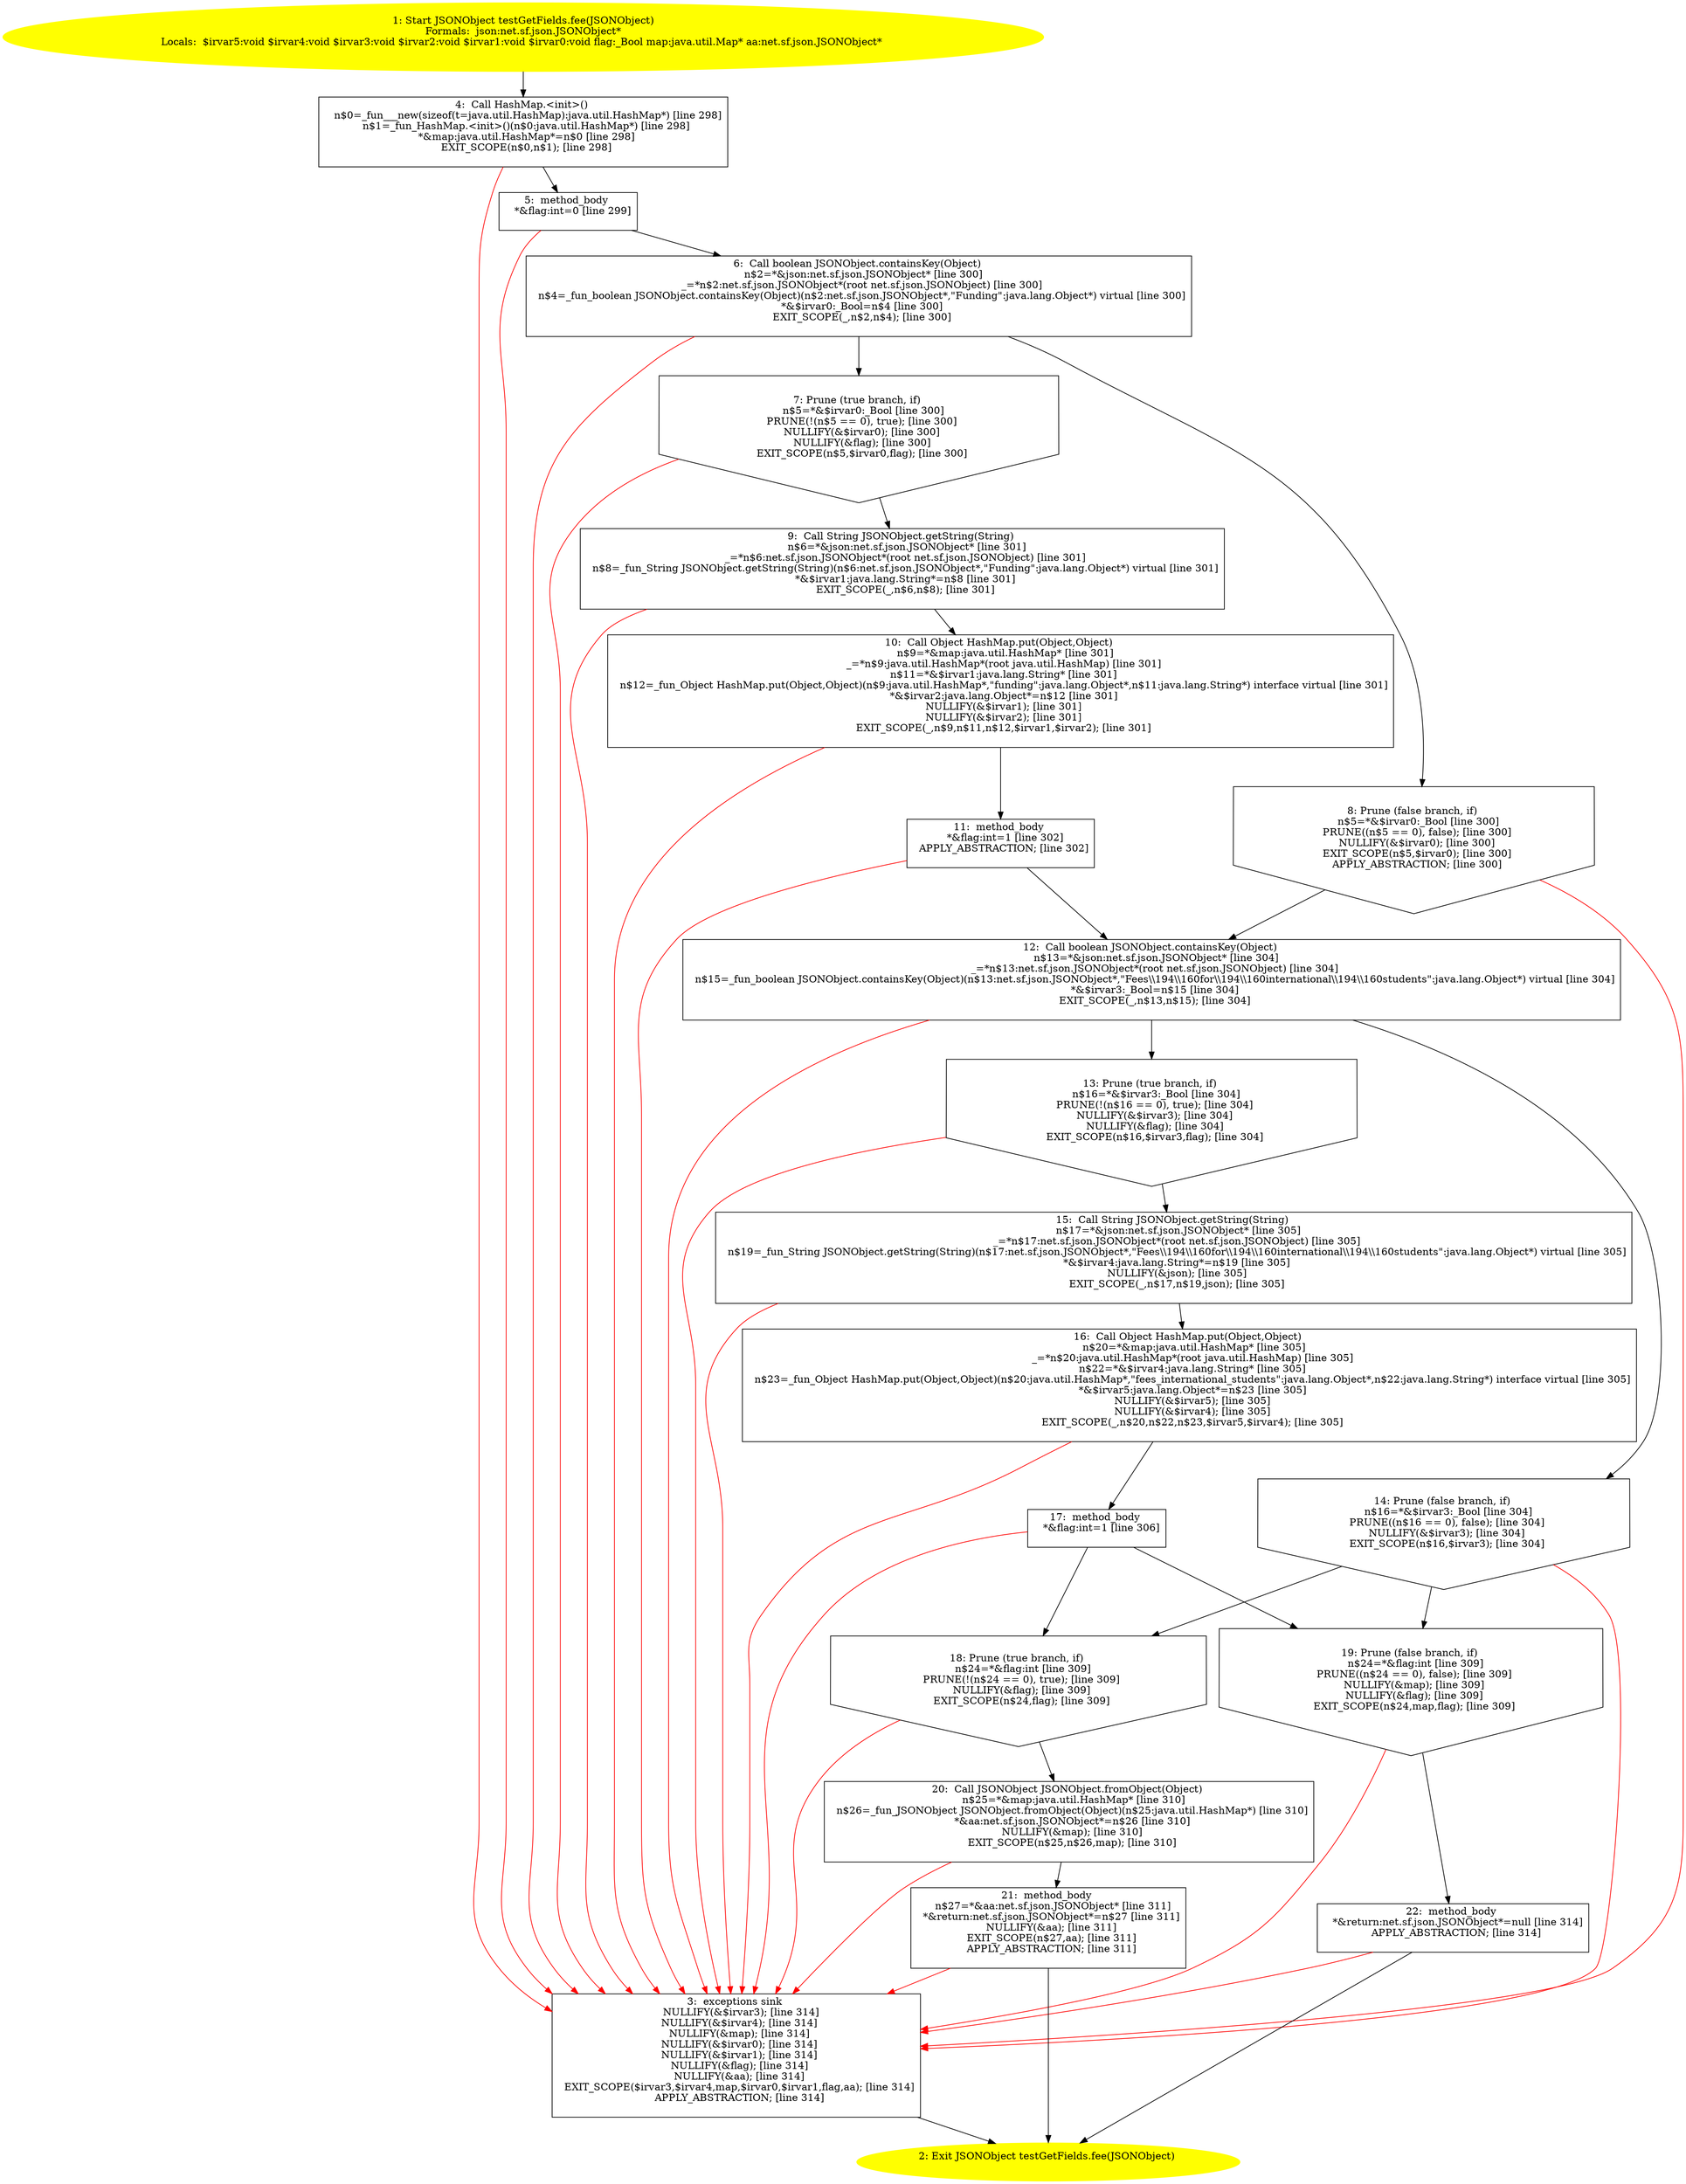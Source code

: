 /* @generated */
digraph cfg {
"com.dulishuo.test.testGetFields.fee(net.sf.json.JSONObject):net.sf.json.JSONObject.8033bf3f5236a238ddca40c03512dff7_1" [label="1: Start JSONObject testGetFields.fee(JSONObject)\nFormals:  json:net.sf.json.JSONObject*\nLocals:  $irvar5:void $irvar4:void $irvar3:void $irvar2:void $irvar1:void $irvar0:void flag:_Bool map:java.util.Map* aa:net.sf.json.JSONObject* \n  " color=yellow style=filled]
	

	 "com.dulishuo.test.testGetFields.fee(net.sf.json.JSONObject):net.sf.json.JSONObject.8033bf3f5236a238ddca40c03512dff7_1" -> "com.dulishuo.test.testGetFields.fee(net.sf.json.JSONObject):net.sf.json.JSONObject.8033bf3f5236a238ddca40c03512dff7_4" ;
"com.dulishuo.test.testGetFields.fee(net.sf.json.JSONObject):net.sf.json.JSONObject.8033bf3f5236a238ddca40c03512dff7_2" [label="2: Exit JSONObject testGetFields.fee(JSONObject) \n  " color=yellow style=filled]
	

"com.dulishuo.test.testGetFields.fee(net.sf.json.JSONObject):net.sf.json.JSONObject.8033bf3f5236a238ddca40c03512dff7_3" [label="3:  exceptions sink \n   NULLIFY(&$irvar3); [line 314]\n  NULLIFY(&$irvar4); [line 314]\n  NULLIFY(&map); [line 314]\n  NULLIFY(&$irvar0); [line 314]\n  NULLIFY(&$irvar1); [line 314]\n  NULLIFY(&flag); [line 314]\n  NULLIFY(&aa); [line 314]\n  EXIT_SCOPE($irvar3,$irvar4,map,$irvar0,$irvar1,flag,aa); [line 314]\n  APPLY_ABSTRACTION; [line 314]\n " shape="box"]
	

	 "com.dulishuo.test.testGetFields.fee(net.sf.json.JSONObject):net.sf.json.JSONObject.8033bf3f5236a238ddca40c03512dff7_3" -> "com.dulishuo.test.testGetFields.fee(net.sf.json.JSONObject):net.sf.json.JSONObject.8033bf3f5236a238ddca40c03512dff7_2" ;
"com.dulishuo.test.testGetFields.fee(net.sf.json.JSONObject):net.sf.json.JSONObject.8033bf3f5236a238ddca40c03512dff7_4" [label="4:  Call HashMap.<init>() \n   n$0=_fun___new(sizeof(t=java.util.HashMap):java.util.HashMap*) [line 298]\n  n$1=_fun_HashMap.<init>()(n$0:java.util.HashMap*) [line 298]\n  *&map:java.util.HashMap*=n$0 [line 298]\n  EXIT_SCOPE(n$0,n$1); [line 298]\n " shape="box"]
	

	 "com.dulishuo.test.testGetFields.fee(net.sf.json.JSONObject):net.sf.json.JSONObject.8033bf3f5236a238ddca40c03512dff7_4" -> "com.dulishuo.test.testGetFields.fee(net.sf.json.JSONObject):net.sf.json.JSONObject.8033bf3f5236a238ddca40c03512dff7_5" ;
	 "com.dulishuo.test.testGetFields.fee(net.sf.json.JSONObject):net.sf.json.JSONObject.8033bf3f5236a238ddca40c03512dff7_4" -> "com.dulishuo.test.testGetFields.fee(net.sf.json.JSONObject):net.sf.json.JSONObject.8033bf3f5236a238ddca40c03512dff7_3" [color="red" ];
"com.dulishuo.test.testGetFields.fee(net.sf.json.JSONObject):net.sf.json.JSONObject.8033bf3f5236a238ddca40c03512dff7_5" [label="5:  method_body \n   *&flag:int=0 [line 299]\n " shape="box"]
	

	 "com.dulishuo.test.testGetFields.fee(net.sf.json.JSONObject):net.sf.json.JSONObject.8033bf3f5236a238ddca40c03512dff7_5" -> "com.dulishuo.test.testGetFields.fee(net.sf.json.JSONObject):net.sf.json.JSONObject.8033bf3f5236a238ddca40c03512dff7_6" ;
	 "com.dulishuo.test.testGetFields.fee(net.sf.json.JSONObject):net.sf.json.JSONObject.8033bf3f5236a238ddca40c03512dff7_5" -> "com.dulishuo.test.testGetFields.fee(net.sf.json.JSONObject):net.sf.json.JSONObject.8033bf3f5236a238ddca40c03512dff7_3" [color="red" ];
"com.dulishuo.test.testGetFields.fee(net.sf.json.JSONObject):net.sf.json.JSONObject.8033bf3f5236a238ddca40c03512dff7_6" [label="6:  Call boolean JSONObject.containsKey(Object) \n   n$2=*&json:net.sf.json.JSONObject* [line 300]\n  _=*n$2:net.sf.json.JSONObject*(root net.sf.json.JSONObject) [line 300]\n  n$4=_fun_boolean JSONObject.containsKey(Object)(n$2:net.sf.json.JSONObject*,\"Funding\":java.lang.Object*) virtual [line 300]\n  *&$irvar0:_Bool=n$4 [line 300]\n  EXIT_SCOPE(_,n$2,n$4); [line 300]\n " shape="box"]
	

	 "com.dulishuo.test.testGetFields.fee(net.sf.json.JSONObject):net.sf.json.JSONObject.8033bf3f5236a238ddca40c03512dff7_6" -> "com.dulishuo.test.testGetFields.fee(net.sf.json.JSONObject):net.sf.json.JSONObject.8033bf3f5236a238ddca40c03512dff7_7" ;
	 "com.dulishuo.test.testGetFields.fee(net.sf.json.JSONObject):net.sf.json.JSONObject.8033bf3f5236a238ddca40c03512dff7_6" -> "com.dulishuo.test.testGetFields.fee(net.sf.json.JSONObject):net.sf.json.JSONObject.8033bf3f5236a238ddca40c03512dff7_8" ;
	 "com.dulishuo.test.testGetFields.fee(net.sf.json.JSONObject):net.sf.json.JSONObject.8033bf3f5236a238ddca40c03512dff7_6" -> "com.dulishuo.test.testGetFields.fee(net.sf.json.JSONObject):net.sf.json.JSONObject.8033bf3f5236a238ddca40c03512dff7_3" [color="red" ];
"com.dulishuo.test.testGetFields.fee(net.sf.json.JSONObject):net.sf.json.JSONObject.8033bf3f5236a238ddca40c03512dff7_7" [label="7: Prune (true branch, if) \n   n$5=*&$irvar0:_Bool [line 300]\n  PRUNE(!(n$5 == 0), true); [line 300]\n  NULLIFY(&$irvar0); [line 300]\n  NULLIFY(&flag); [line 300]\n  EXIT_SCOPE(n$5,$irvar0,flag); [line 300]\n " shape="invhouse"]
	

	 "com.dulishuo.test.testGetFields.fee(net.sf.json.JSONObject):net.sf.json.JSONObject.8033bf3f5236a238ddca40c03512dff7_7" -> "com.dulishuo.test.testGetFields.fee(net.sf.json.JSONObject):net.sf.json.JSONObject.8033bf3f5236a238ddca40c03512dff7_9" ;
	 "com.dulishuo.test.testGetFields.fee(net.sf.json.JSONObject):net.sf.json.JSONObject.8033bf3f5236a238ddca40c03512dff7_7" -> "com.dulishuo.test.testGetFields.fee(net.sf.json.JSONObject):net.sf.json.JSONObject.8033bf3f5236a238ddca40c03512dff7_3" [color="red" ];
"com.dulishuo.test.testGetFields.fee(net.sf.json.JSONObject):net.sf.json.JSONObject.8033bf3f5236a238ddca40c03512dff7_8" [label="8: Prune (false branch, if) \n   n$5=*&$irvar0:_Bool [line 300]\n  PRUNE((n$5 == 0), false); [line 300]\n  NULLIFY(&$irvar0); [line 300]\n  EXIT_SCOPE(n$5,$irvar0); [line 300]\n  APPLY_ABSTRACTION; [line 300]\n " shape="invhouse"]
	

	 "com.dulishuo.test.testGetFields.fee(net.sf.json.JSONObject):net.sf.json.JSONObject.8033bf3f5236a238ddca40c03512dff7_8" -> "com.dulishuo.test.testGetFields.fee(net.sf.json.JSONObject):net.sf.json.JSONObject.8033bf3f5236a238ddca40c03512dff7_12" ;
	 "com.dulishuo.test.testGetFields.fee(net.sf.json.JSONObject):net.sf.json.JSONObject.8033bf3f5236a238ddca40c03512dff7_8" -> "com.dulishuo.test.testGetFields.fee(net.sf.json.JSONObject):net.sf.json.JSONObject.8033bf3f5236a238ddca40c03512dff7_3" [color="red" ];
"com.dulishuo.test.testGetFields.fee(net.sf.json.JSONObject):net.sf.json.JSONObject.8033bf3f5236a238ddca40c03512dff7_9" [label="9:  Call String JSONObject.getString(String) \n   n$6=*&json:net.sf.json.JSONObject* [line 301]\n  _=*n$6:net.sf.json.JSONObject*(root net.sf.json.JSONObject) [line 301]\n  n$8=_fun_String JSONObject.getString(String)(n$6:net.sf.json.JSONObject*,\"Funding\":java.lang.Object*) virtual [line 301]\n  *&$irvar1:java.lang.String*=n$8 [line 301]\n  EXIT_SCOPE(_,n$6,n$8); [line 301]\n " shape="box"]
	

	 "com.dulishuo.test.testGetFields.fee(net.sf.json.JSONObject):net.sf.json.JSONObject.8033bf3f5236a238ddca40c03512dff7_9" -> "com.dulishuo.test.testGetFields.fee(net.sf.json.JSONObject):net.sf.json.JSONObject.8033bf3f5236a238ddca40c03512dff7_10" ;
	 "com.dulishuo.test.testGetFields.fee(net.sf.json.JSONObject):net.sf.json.JSONObject.8033bf3f5236a238ddca40c03512dff7_9" -> "com.dulishuo.test.testGetFields.fee(net.sf.json.JSONObject):net.sf.json.JSONObject.8033bf3f5236a238ddca40c03512dff7_3" [color="red" ];
"com.dulishuo.test.testGetFields.fee(net.sf.json.JSONObject):net.sf.json.JSONObject.8033bf3f5236a238ddca40c03512dff7_10" [label="10:  Call Object HashMap.put(Object,Object) \n   n$9=*&map:java.util.HashMap* [line 301]\n  _=*n$9:java.util.HashMap*(root java.util.HashMap) [line 301]\n  n$11=*&$irvar1:java.lang.String* [line 301]\n  n$12=_fun_Object HashMap.put(Object,Object)(n$9:java.util.HashMap*,\"funding\":java.lang.Object*,n$11:java.lang.String*) interface virtual [line 301]\n  *&$irvar2:java.lang.Object*=n$12 [line 301]\n  NULLIFY(&$irvar1); [line 301]\n  NULLIFY(&$irvar2); [line 301]\n  EXIT_SCOPE(_,n$9,n$11,n$12,$irvar1,$irvar2); [line 301]\n " shape="box"]
	

	 "com.dulishuo.test.testGetFields.fee(net.sf.json.JSONObject):net.sf.json.JSONObject.8033bf3f5236a238ddca40c03512dff7_10" -> "com.dulishuo.test.testGetFields.fee(net.sf.json.JSONObject):net.sf.json.JSONObject.8033bf3f5236a238ddca40c03512dff7_11" ;
	 "com.dulishuo.test.testGetFields.fee(net.sf.json.JSONObject):net.sf.json.JSONObject.8033bf3f5236a238ddca40c03512dff7_10" -> "com.dulishuo.test.testGetFields.fee(net.sf.json.JSONObject):net.sf.json.JSONObject.8033bf3f5236a238ddca40c03512dff7_3" [color="red" ];
"com.dulishuo.test.testGetFields.fee(net.sf.json.JSONObject):net.sf.json.JSONObject.8033bf3f5236a238ddca40c03512dff7_11" [label="11:  method_body \n   *&flag:int=1 [line 302]\n  APPLY_ABSTRACTION; [line 302]\n " shape="box"]
	

	 "com.dulishuo.test.testGetFields.fee(net.sf.json.JSONObject):net.sf.json.JSONObject.8033bf3f5236a238ddca40c03512dff7_11" -> "com.dulishuo.test.testGetFields.fee(net.sf.json.JSONObject):net.sf.json.JSONObject.8033bf3f5236a238ddca40c03512dff7_12" ;
	 "com.dulishuo.test.testGetFields.fee(net.sf.json.JSONObject):net.sf.json.JSONObject.8033bf3f5236a238ddca40c03512dff7_11" -> "com.dulishuo.test.testGetFields.fee(net.sf.json.JSONObject):net.sf.json.JSONObject.8033bf3f5236a238ddca40c03512dff7_3" [color="red" ];
"com.dulishuo.test.testGetFields.fee(net.sf.json.JSONObject):net.sf.json.JSONObject.8033bf3f5236a238ddca40c03512dff7_12" [label="12:  Call boolean JSONObject.containsKey(Object) \n   n$13=*&json:net.sf.json.JSONObject* [line 304]\n  _=*n$13:net.sf.json.JSONObject*(root net.sf.json.JSONObject) [line 304]\n  n$15=_fun_boolean JSONObject.containsKey(Object)(n$13:net.sf.json.JSONObject*,\"Fees\\\\194\\\\160for\\\\194\\\\160international\\\\194\\\\160students\":java.lang.Object*) virtual [line 304]\n  *&$irvar3:_Bool=n$15 [line 304]\n  EXIT_SCOPE(_,n$13,n$15); [line 304]\n " shape="box"]
	

	 "com.dulishuo.test.testGetFields.fee(net.sf.json.JSONObject):net.sf.json.JSONObject.8033bf3f5236a238ddca40c03512dff7_12" -> "com.dulishuo.test.testGetFields.fee(net.sf.json.JSONObject):net.sf.json.JSONObject.8033bf3f5236a238ddca40c03512dff7_13" ;
	 "com.dulishuo.test.testGetFields.fee(net.sf.json.JSONObject):net.sf.json.JSONObject.8033bf3f5236a238ddca40c03512dff7_12" -> "com.dulishuo.test.testGetFields.fee(net.sf.json.JSONObject):net.sf.json.JSONObject.8033bf3f5236a238ddca40c03512dff7_14" ;
	 "com.dulishuo.test.testGetFields.fee(net.sf.json.JSONObject):net.sf.json.JSONObject.8033bf3f5236a238ddca40c03512dff7_12" -> "com.dulishuo.test.testGetFields.fee(net.sf.json.JSONObject):net.sf.json.JSONObject.8033bf3f5236a238ddca40c03512dff7_3" [color="red" ];
"com.dulishuo.test.testGetFields.fee(net.sf.json.JSONObject):net.sf.json.JSONObject.8033bf3f5236a238ddca40c03512dff7_13" [label="13: Prune (true branch, if) \n   n$16=*&$irvar3:_Bool [line 304]\n  PRUNE(!(n$16 == 0), true); [line 304]\n  NULLIFY(&$irvar3); [line 304]\n  NULLIFY(&flag); [line 304]\n  EXIT_SCOPE(n$16,$irvar3,flag); [line 304]\n " shape="invhouse"]
	

	 "com.dulishuo.test.testGetFields.fee(net.sf.json.JSONObject):net.sf.json.JSONObject.8033bf3f5236a238ddca40c03512dff7_13" -> "com.dulishuo.test.testGetFields.fee(net.sf.json.JSONObject):net.sf.json.JSONObject.8033bf3f5236a238ddca40c03512dff7_15" ;
	 "com.dulishuo.test.testGetFields.fee(net.sf.json.JSONObject):net.sf.json.JSONObject.8033bf3f5236a238ddca40c03512dff7_13" -> "com.dulishuo.test.testGetFields.fee(net.sf.json.JSONObject):net.sf.json.JSONObject.8033bf3f5236a238ddca40c03512dff7_3" [color="red" ];
"com.dulishuo.test.testGetFields.fee(net.sf.json.JSONObject):net.sf.json.JSONObject.8033bf3f5236a238ddca40c03512dff7_14" [label="14: Prune (false branch, if) \n   n$16=*&$irvar3:_Bool [line 304]\n  PRUNE((n$16 == 0), false); [line 304]\n  NULLIFY(&$irvar3); [line 304]\n  EXIT_SCOPE(n$16,$irvar3); [line 304]\n " shape="invhouse"]
	

	 "com.dulishuo.test.testGetFields.fee(net.sf.json.JSONObject):net.sf.json.JSONObject.8033bf3f5236a238ddca40c03512dff7_14" -> "com.dulishuo.test.testGetFields.fee(net.sf.json.JSONObject):net.sf.json.JSONObject.8033bf3f5236a238ddca40c03512dff7_18" ;
	 "com.dulishuo.test.testGetFields.fee(net.sf.json.JSONObject):net.sf.json.JSONObject.8033bf3f5236a238ddca40c03512dff7_14" -> "com.dulishuo.test.testGetFields.fee(net.sf.json.JSONObject):net.sf.json.JSONObject.8033bf3f5236a238ddca40c03512dff7_19" ;
	 "com.dulishuo.test.testGetFields.fee(net.sf.json.JSONObject):net.sf.json.JSONObject.8033bf3f5236a238ddca40c03512dff7_14" -> "com.dulishuo.test.testGetFields.fee(net.sf.json.JSONObject):net.sf.json.JSONObject.8033bf3f5236a238ddca40c03512dff7_3" [color="red" ];
"com.dulishuo.test.testGetFields.fee(net.sf.json.JSONObject):net.sf.json.JSONObject.8033bf3f5236a238ddca40c03512dff7_15" [label="15:  Call String JSONObject.getString(String) \n   n$17=*&json:net.sf.json.JSONObject* [line 305]\n  _=*n$17:net.sf.json.JSONObject*(root net.sf.json.JSONObject) [line 305]\n  n$19=_fun_String JSONObject.getString(String)(n$17:net.sf.json.JSONObject*,\"Fees\\\\194\\\\160for\\\\194\\\\160international\\\\194\\\\160students\":java.lang.Object*) virtual [line 305]\n  *&$irvar4:java.lang.String*=n$19 [line 305]\n  NULLIFY(&json); [line 305]\n  EXIT_SCOPE(_,n$17,n$19,json); [line 305]\n " shape="box"]
	

	 "com.dulishuo.test.testGetFields.fee(net.sf.json.JSONObject):net.sf.json.JSONObject.8033bf3f5236a238ddca40c03512dff7_15" -> "com.dulishuo.test.testGetFields.fee(net.sf.json.JSONObject):net.sf.json.JSONObject.8033bf3f5236a238ddca40c03512dff7_16" ;
	 "com.dulishuo.test.testGetFields.fee(net.sf.json.JSONObject):net.sf.json.JSONObject.8033bf3f5236a238ddca40c03512dff7_15" -> "com.dulishuo.test.testGetFields.fee(net.sf.json.JSONObject):net.sf.json.JSONObject.8033bf3f5236a238ddca40c03512dff7_3" [color="red" ];
"com.dulishuo.test.testGetFields.fee(net.sf.json.JSONObject):net.sf.json.JSONObject.8033bf3f5236a238ddca40c03512dff7_16" [label="16:  Call Object HashMap.put(Object,Object) \n   n$20=*&map:java.util.HashMap* [line 305]\n  _=*n$20:java.util.HashMap*(root java.util.HashMap) [line 305]\n  n$22=*&$irvar4:java.lang.String* [line 305]\n  n$23=_fun_Object HashMap.put(Object,Object)(n$20:java.util.HashMap*,\"fees_international_students\":java.lang.Object*,n$22:java.lang.String*) interface virtual [line 305]\n  *&$irvar5:java.lang.Object*=n$23 [line 305]\n  NULLIFY(&$irvar5); [line 305]\n  NULLIFY(&$irvar4); [line 305]\n  EXIT_SCOPE(_,n$20,n$22,n$23,$irvar5,$irvar4); [line 305]\n " shape="box"]
	

	 "com.dulishuo.test.testGetFields.fee(net.sf.json.JSONObject):net.sf.json.JSONObject.8033bf3f5236a238ddca40c03512dff7_16" -> "com.dulishuo.test.testGetFields.fee(net.sf.json.JSONObject):net.sf.json.JSONObject.8033bf3f5236a238ddca40c03512dff7_17" ;
	 "com.dulishuo.test.testGetFields.fee(net.sf.json.JSONObject):net.sf.json.JSONObject.8033bf3f5236a238ddca40c03512dff7_16" -> "com.dulishuo.test.testGetFields.fee(net.sf.json.JSONObject):net.sf.json.JSONObject.8033bf3f5236a238ddca40c03512dff7_3" [color="red" ];
"com.dulishuo.test.testGetFields.fee(net.sf.json.JSONObject):net.sf.json.JSONObject.8033bf3f5236a238ddca40c03512dff7_17" [label="17:  method_body \n   *&flag:int=1 [line 306]\n " shape="box"]
	

	 "com.dulishuo.test.testGetFields.fee(net.sf.json.JSONObject):net.sf.json.JSONObject.8033bf3f5236a238ddca40c03512dff7_17" -> "com.dulishuo.test.testGetFields.fee(net.sf.json.JSONObject):net.sf.json.JSONObject.8033bf3f5236a238ddca40c03512dff7_18" ;
	 "com.dulishuo.test.testGetFields.fee(net.sf.json.JSONObject):net.sf.json.JSONObject.8033bf3f5236a238ddca40c03512dff7_17" -> "com.dulishuo.test.testGetFields.fee(net.sf.json.JSONObject):net.sf.json.JSONObject.8033bf3f5236a238ddca40c03512dff7_19" ;
	 "com.dulishuo.test.testGetFields.fee(net.sf.json.JSONObject):net.sf.json.JSONObject.8033bf3f5236a238ddca40c03512dff7_17" -> "com.dulishuo.test.testGetFields.fee(net.sf.json.JSONObject):net.sf.json.JSONObject.8033bf3f5236a238ddca40c03512dff7_3" [color="red" ];
"com.dulishuo.test.testGetFields.fee(net.sf.json.JSONObject):net.sf.json.JSONObject.8033bf3f5236a238ddca40c03512dff7_18" [label="18: Prune (true branch, if) \n   n$24=*&flag:int [line 309]\n  PRUNE(!(n$24 == 0), true); [line 309]\n  NULLIFY(&flag); [line 309]\n  EXIT_SCOPE(n$24,flag); [line 309]\n " shape="invhouse"]
	

	 "com.dulishuo.test.testGetFields.fee(net.sf.json.JSONObject):net.sf.json.JSONObject.8033bf3f5236a238ddca40c03512dff7_18" -> "com.dulishuo.test.testGetFields.fee(net.sf.json.JSONObject):net.sf.json.JSONObject.8033bf3f5236a238ddca40c03512dff7_20" ;
	 "com.dulishuo.test.testGetFields.fee(net.sf.json.JSONObject):net.sf.json.JSONObject.8033bf3f5236a238ddca40c03512dff7_18" -> "com.dulishuo.test.testGetFields.fee(net.sf.json.JSONObject):net.sf.json.JSONObject.8033bf3f5236a238ddca40c03512dff7_3" [color="red" ];
"com.dulishuo.test.testGetFields.fee(net.sf.json.JSONObject):net.sf.json.JSONObject.8033bf3f5236a238ddca40c03512dff7_19" [label="19: Prune (false branch, if) \n   n$24=*&flag:int [line 309]\n  PRUNE((n$24 == 0), false); [line 309]\n  NULLIFY(&map); [line 309]\n  NULLIFY(&flag); [line 309]\n  EXIT_SCOPE(n$24,map,flag); [line 309]\n " shape="invhouse"]
	

	 "com.dulishuo.test.testGetFields.fee(net.sf.json.JSONObject):net.sf.json.JSONObject.8033bf3f5236a238ddca40c03512dff7_19" -> "com.dulishuo.test.testGetFields.fee(net.sf.json.JSONObject):net.sf.json.JSONObject.8033bf3f5236a238ddca40c03512dff7_22" ;
	 "com.dulishuo.test.testGetFields.fee(net.sf.json.JSONObject):net.sf.json.JSONObject.8033bf3f5236a238ddca40c03512dff7_19" -> "com.dulishuo.test.testGetFields.fee(net.sf.json.JSONObject):net.sf.json.JSONObject.8033bf3f5236a238ddca40c03512dff7_3" [color="red" ];
"com.dulishuo.test.testGetFields.fee(net.sf.json.JSONObject):net.sf.json.JSONObject.8033bf3f5236a238ddca40c03512dff7_20" [label="20:  Call JSONObject JSONObject.fromObject(Object) \n   n$25=*&map:java.util.HashMap* [line 310]\n  n$26=_fun_JSONObject JSONObject.fromObject(Object)(n$25:java.util.HashMap*) [line 310]\n  *&aa:net.sf.json.JSONObject*=n$26 [line 310]\n  NULLIFY(&map); [line 310]\n  EXIT_SCOPE(n$25,n$26,map); [line 310]\n " shape="box"]
	

	 "com.dulishuo.test.testGetFields.fee(net.sf.json.JSONObject):net.sf.json.JSONObject.8033bf3f5236a238ddca40c03512dff7_20" -> "com.dulishuo.test.testGetFields.fee(net.sf.json.JSONObject):net.sf.json.JSONObject.8033bf3f5236a238ddca40c03512dff7_21" ;
	 "com.dulishuo.test.testGetFields.fee(net.sf.json.JSONObject):net.sf.json.JSONObject.8033bf3f5236a238ddca40c03512dff7_20" -> "com.dulishuo.test.testGetFields.fee(net.sf.json.JSONObject):net.sf.json.JSONObject.8033bf3f5236a238ddca40c03512dff7_3" [color="red" ];
"com.dulishuo.test.testGetFields.fee(net.sf.json.JSONObject):net.sf.json.JSONObject.8033bf3f5236a238ddca40c03512dff7_21" [label="21:  method_body \n   n$27=*&aa:net.sf.json.JSONObject* [line 311]\n  *&return:net.sf.json.JSONObject*=n$27 [line 311]\n  NULLIFY(&aa); [line 311]\n  EXIT_SCOPE(n$27,aa); [line 311]\n  APPLY_ABSTRACTION; [line 311]\n " shape="box"]
	

	 "com.dulishuo.test.testGetFields.fee(net.sf.json.JSONObject):net.sf.json.JSONObject.8033bf3f5236a238ddca40c03512dff7_21" -> "com.dulishuo.test.testGetFields.fee(net.sf.json.JSONObject):net.sf.json.JSONObject.8033bf3f5236a238ddca40c03512dff7_2" ;
	 "com.dulishuo.test.testGetFields.fee(net.sf.json.JSONObject):net.sf.json.JSONObject.8033bf3f5236a238ddca40c03512dff7_21" -> "com.dulishuo.test.testGetFields.fee(net.sf.json.JSONObject):net.sf.json.JSONObject.8033bf3f5236a238ddca40c03512dff7_3" [color="red" ];
"com.dulishuo.test.testGetFields.fee(net.sf.json.JSONObject):net.sf.json.JSONObject.8033bf3f5236a238ddca40c03512dff7_22" [label="22:  method_body \n   *&return:net.sf.json.JSONObject*=null [line 314]\n  APPLY_ABSTRACTION; [line 314]\n " shape="box"]
	

	 "com.dulishuo.test.testGetFields.fee(net.sf.json.JSONObject):net.sf.json.JSONObject.8033bf3f5236a238ddca40c03512dff7_22" -> "com.dulishuo.test.testGetFields.fee(net.sf.json.JSONObject):net.sf.json.JSONObject.8033bf3f5236a238ddca40c03512dff7_2" ;
	 "com.dulishuo.test.testGetFields.fee(net.sf.json.JSONObject):net.sf.json.JSONObject.8033bf3f5236a238ddca40c03512dff7_22" -> "com.dulishuo.test.testGetFields.fee(net.sf.json.JSONObject):net.sf.json.JSONObject.8033bf3f5236a238ddca40c03512dff7_3" [color="red" ];
}
